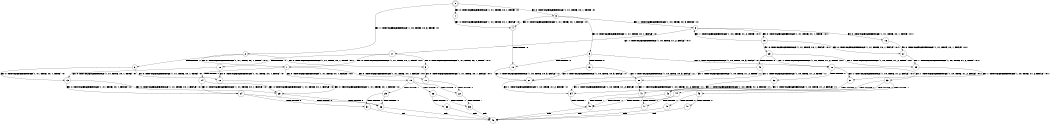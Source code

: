 digraph BCG {
size = "7, 10.5";
center = TRUE;
node [shape = circle];
0 [peripheries = 2];
0 -> 1 [label = "EX !0 !ATOMIC_EXCH_BRANCH (1, +1, TRUE, +0, 1, TRUE) !:0:"];
0 -> 2 [label = "EX !1 !ATOMIC_EXCH_BRANCH (1, +0, TRUE, +0, 3, TRUE) !:0:"];
0 -> 3 [label = "EX !0 !ATOMIC_EXCH_BRANCH (1, +1, TRUE, +0, 1, TRUE) !:0:"];
1 -> 4 [label = "EX !0 !ATOMIC_EXCH_BRANCH (1, +1, TRUE, +0, 1, FALSE) !:0:"];
2 -> 5 [label = "EX !0 !ATOMIC_EXCH_BRANCH (1, +1, TRUE, +0, 1, TRUE) !:0:1:"];
2 -> 6 [label = "TERMINATE !1"];
2 -> 7 [label = "EX !0 !ATOMIC_EXCH_BRANCH (1, +1, TRUE, +0, 1, TRUE) !:0:1:"];
3 -> 4 [label = "EX !0 !ATOMIC_EXCH_BRANCH (1, +1, TRUE, +0, 1, FALSE) !:0:"];
3 -> 8 [label = "EX !1 !ATOMIC_EXCH_BRANCH (1, +0, TRUE, +0, 3, FALSE) !:0:"];
3 -> 9 [label = "EX !0 !ATOMIC_EXCH_BRANCH (1, +1, TRUE, +0, 1, FALSE) !:0:"];
4 -> 10 [label = "TERMINATE !0"];
5 -> 11 [label = "EX !0 !ATOMIC_EXCH_BRANCH (1, +1, TRUE, +0, 1, FALSE) !:0:1:"];
6 -> 12 [label = "EX !0 !ATOMIC_EXCH_BRANCH (1, +1, TRUE, +0, 1, TRUE) !:0:"];
6 -> 13 [label = "EX !0 !ATOMIC_EXCH_BRANCH (1, +1, TRUE, +0, 1, TRUE) !:0:"];
7 -> 11 [label = "EX !0 !ATOMIC_EXCH_BRANCH (1, +1, TRUE, +0, 1, FALSE) !:0:1:"];
7 -> 14 [label = "TERMINATE !1"];
7 -> 15 [label = "EX !0 !ATOMIC_EXCH_BRANCH (1, +1, TRUE, +0, 1, FALSE) !:0:1:"];
8 -> 16 [label = "EX !0 !ATOMIC_EXCH_BRANCH (1, +1, TRUE, +0, 1, TRUE) !:0:1:"];
8 -> 17 [label = "EX !1 !ATOMIC_EXCH_BRANCH (1, +0, TRUE, +1, 2, FALSE) !:0:1:"];
8 -> 18 [label = "EX !0 !ATOMIC_EXCH_BRANCH (1, +1, TRUE, +0, 1, TRUE) !:0:1:"];
9 -> 10 [label = "TERMINATE !0"];
9 -> 19 [label = "TERMINATE !0"];
9 -> 20 [label = "EX !1 !ATOMIC_EXCH_BRANCH (1, +0, TRUE, +0, 3, FALSE) !:0:"];
10 -> 21 [label = "EX !1 !ATOMIC_EXCH_BRANCH (1, +0, TRUE, +0, 3, FALSE) !:1:"];
11 -> 22 [label = "TERMINATE !0"];
12 -> 23 [label = "EX !0 !ATOMIC_EXCH_BRANCH (1, +1, TRUE, +0, 1, FALSE) !:0:"];
13 -> 23 [label = "EX !0 !ATOMIC_EXCH_BRANCH (1, +1, TRUE, +0, 1, FALSE) !:0:"];
13 -> 24 [label = "EX !0 !ATOMIC_EXCH_BRANCH (1, +1, TRUE, +0, 1, FALSE) !:0:"];
14 -> 23 [label = "EX !0 !ATOMIC_EXCH_BRANCH (1, +1, TRUE, +0, 1, FALSE) !:0:"];
14 -> 24 [label = "EX !0 !ATOMIC_EXCH_BRANCH (1, +1, TRUE, +0, 1, FALSE) !:0:"];
15 -> 22 [label = "TERMINATE !0"];
15 -> 25 [label = "TERMINATE !1"];
15 -> 26 [label = "TERMINATE !0"];
16 -> 27 [label = "EX !0 !ATOMIC_EXCH_BRANCH (1, +1, TRUE, +0, 1, FALSE) !:0:1:"];
17 -> 5 [label = "EX !0 !ATOMIC_EXCH_BRANCH (1, +1, TRUE, +0, 1, TRUE) !:0:1:"];
17 -> 28 [label = "TERMINATE !1"];
17 -> 7 [label = "EX !0 !ATOMIC_EXCH_BRANCH (1, +1, TRUE, +0, 1, TRUE) !:0:1:"];
18 -> 27 [label = "EX !0 !ATOMIC_EXCH_BRANCH (1, +1, TRUE, +0, 1, FALSE) !:0:1:"];
18 -> 8 [label = "EX !1 !ATOMIC_EXCH_BRANCH (1, +0, TRUE, +1, 2, TRUE) !:0:1:"];
18 -> 29 [label = "EX !0 !ATOMIC_EXCH_BRANCH (1, +1, TRUE, +0, 1, FALSE) !:0:1:"];
19 -> 21 [label = "EX !1 !ATOMIC_EXCH_BRANCH (1, +0, TRUE, +0, 3, FALSE) !:1:"];
19 -> 30 [label = "EX !1 !ATOMIC_EXCH_BRANCH (1, +0, TRUE, +0, 3, FALSE) !:1:"];
20 -> 31 [label = "EX !1 !ATOMIC_EXCH_BRANCH (1, +0, TRUE, +1, 2, FALSE) !:0:1:"];
20 -> 32 [label = "TERMINATE !0"];
20 -> 33 [label = "EX !1 !ATOMIC_EXCH_BRANCH (1, +0, TRUE, +1, 2, FALSE) !:0:1:"];
21 -> 34 [label = "EX !1 !ATOMIC_EXCH_BRANCH (1, +0, TRUE, +1, 2, FALSE) !:1:"];
22 -> 35 [label = "TERMINATE !1"];
23 -> 36 [label = "TERMINATE !0"];
24 -> 36 [label = "TERMINATE !0"];
24 -> 37 [label = "TERMINATE !0"];
25 -> 36 [label = "TERMINATE !0"];
25 -> 37 [label = "TERMINATE !0"];
26 -> 35 [label = "TERMINATE !1"];
26 -> 38 [label = "TERMINATE !1"];
27 -> 39 [label = "EX !1 !ATOMIC_EXCH_BRANCH (1, +0, TRUE, +1, 2, TRUE) !:0:1:"];
28 -> 12 [label = "EX !0 !ATOMIC_EXCH_BRANCH (1, +1, TRUE, +0, 1, TRUE) !:0:"];
28 -> 13 [label = "EX !0 !ATOMIC_EXCH_BRANCH (1, +1, TRUE, +0, 1, TRUE) !:0:"];
29 -> 39 [label = "EX !1 !ATOMIC_EXCH_BRANCH (1, +0, TRUE, +1, 2, TRUE) !:0:1:"];
29 -> 40 [label = "TERMINATE !0"];
29 -> 20 [label = "EX !1 !ATOMIC_EXCH_BRANCH (1, +0, TRUE, +1, 2, TRUE) !:0:1:"];
30 -> 34 [label = "EX !1 !ATOMIC_EXCH_BRANCH (1, +0, TRUE, +1, 2, FALSE) !:1:"];
30 -> 41 [label = "EX !1 !ATOMIC_EXCH_BRANCH (1, +0, TRUE, +1, 2, FALSE) !:1:"];
31 -> 42 [label = "TERMINATE !0"];
32 -> 34 [label = "EX !1 !ATOMIC_EXCH_BRANCH (1, +0, TRUE, +1, 2, FALSE) !:1:"];
32 -> 41 [label = "EX !1 !ATOMIC_EXCH_BRANCH (1, +0, TRUE, +1, 2, FALSE) !:1:"];
33 -> 42 [label = "TERMINATE !0"];
33 -> 43 [label = "TERMINATE !1"];
33 -> 44 [label = "TERMINATE !0"];
34 -> 45 [label = "TERMINATE !1"];
35 -> 46 [label = "exit"];
36 -> 46 [label = "exit"];
37 -> 46 [label = "exit"];
38 -> 46 [label = "exit"];
39 -> 31 [label = "EX !1 !ATOMIC_EXCH_BRANCH (1, +0, TRUE, +1, 2, FALSE) !:0:1:"];
40 -> 21 [label = "EX !1 !ATOMIC_EXCH_BRANCH (1, +0, TRUE, +1, 2, TRUE) !:1:"];
40 -> 30 [label = "EX !1 !ATOMIC_EXCH_BRANCH (1, +0, TRUE, +1, 2, TRUE) !:1:"];
41 -> 45 [label = "TERMINATE !1"];
41 -> 47 [label = "TERMINATE !1"];
42 -> 45 [label = "TERMINATE !1"];
43 -> 48 [label = "TERMINATE !0"];
43 -> 49 [label = "TERMINATE !0"];
44 -> 45 [label = "TERMINATE !1"];
44 -> 47 [label = "TERMINATE !1"];
45 -> 46 [label = "exit"];
47 -> 46 [label = "exit"];
48 -> 46 [label = "exit"];
49 -> 46 [label = "exit"];
}
